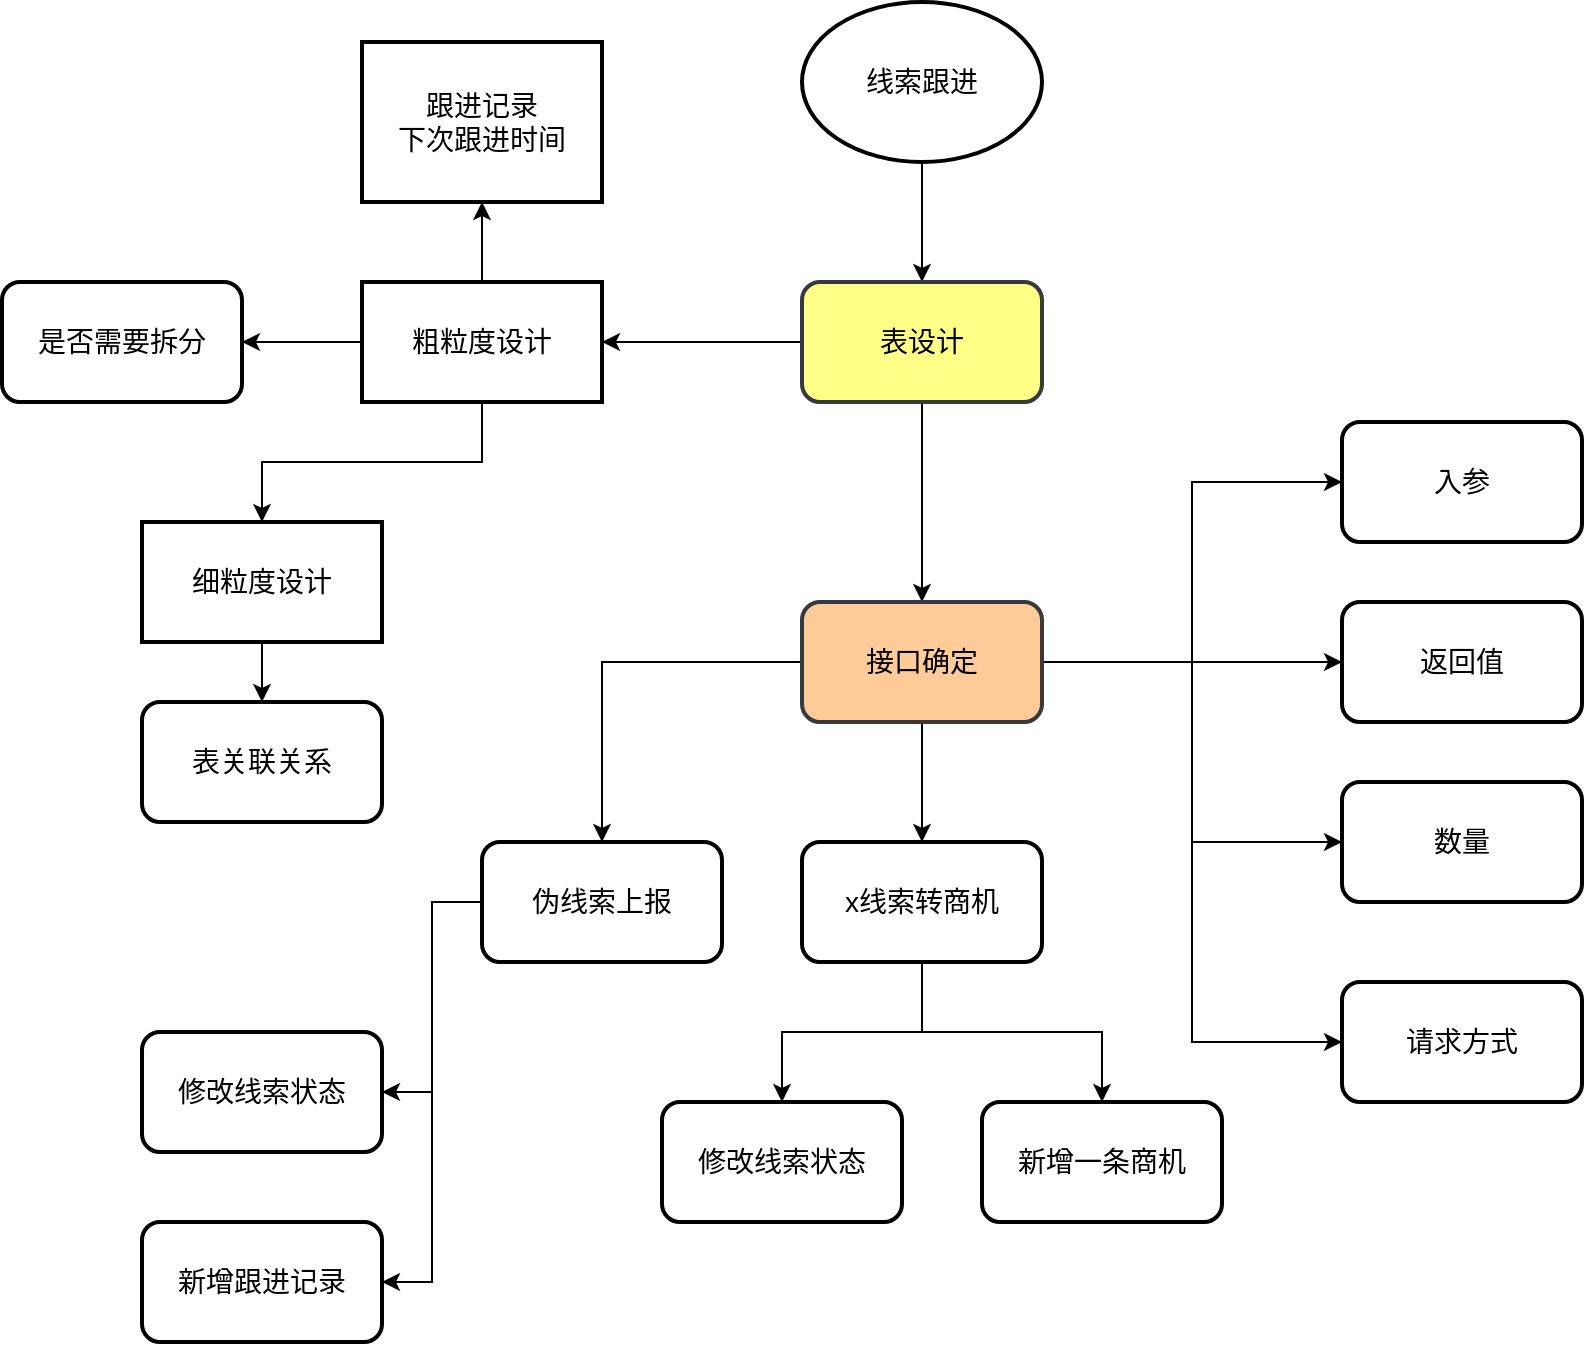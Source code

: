 <mxfile version="19.0.0" type="github">
  <diagram id="-wRhqL7od4DHLkyjhyIS" name="第 1 页">
    <mxGraphModel dx="2028" dy="764" grid="1" gridSize="10" guides="1" tooltips="1" connect="1" arrows="1" fold="1" page="1" pageScale="1" pageWidth="827" pageHeight="1169" math="0" shadow="0">
      <root>
        <mxCell id="0" />
        <mxCell id="1" parent="0" />
        <mxCell id="xj4mAx2ZfgTTv6WEjQ0I-3" style="edgeStyle=orthogonalEdgeStyle;rounded=0;orthogonalLoop=1;jettySize=auto;html=1;fontSize=14;" parent="1" source="xj4mAx2ZfgTTv6WEjQ0I-1" target="xj4mAx2ZfgTTv6WEjQ0I-2" edge="1">
          <mxGeometry relative="1" as="geometry" />
        </mxCell>
        <mxCell id="xj4mAx2ZfgTTv6WEjQ0I-1" value="线索跟进" style="ellipse;whiteSpace=wrap;html=1;strokeWidth=2;fontSize=14;" parent="1" vertex="1">
          <mxGeometry x="320" y="10" width="120" height="80" as="geometry" />
        </mxCell>
        <mxCell id="xj4mAx2ZfgTTv6WEjQ0I-5" style="edgeStyle=orthogonalEdgeStyle;rounded=0;orthogonalLoop=1;jettySize=auto;html=1;fontSize=14;" parent="1" source="xj4mAx2ZfgTTv6WEjQ0I-2" target="xj4mAx2ZfgTTv6WEjQ0I-4" edge="1">
          <mxGeometry relative="1" as="geometry" />
        </mxCell>
        <mxCell id="xj4mAx2ZfgTTv6WEjQ0I-17" style="edgeStyle=orthogonalEdgeStyle;rounded=0;orthogonalLoop=1;jettySize=auto;html=1;fontSize=14;" parent="1" source="xj4mAx2ZfgTTv6WEjQ0I-2" target="xj4mAx2ZfgTTv6WEjQ0I-16" edge="1">
          <mxGeometry relative="1" as="geometry" />
        </mxCell>
        <mxCell id="xj4mAx2ZfgTTv6WEjQ0I-2" value="表设计" style="rounded=1;whiteSpace=wrap;html=1;fontSize=14;strokeWidth=2;fillColor=#ffff88;strokeColor=#36393d;" parent="1" vertex="1">
          <mxGeometry x="320" y="150" width="120" height="60" as="geometry" />
        </mxCell>
        <mxCell id="xj4mAx2ZfgTTv6WEjQ0I-9" style="edgeStyle=orthogonalEdgeStyle;rounded=0;orthogonalLoop=1;jettySize=auto;html=1;entryX=0.5;entryY=0;entryDx=0;entryDy=0;fontSize=14;" parent="1" source="xj4mAx2ZfgTTv6WEjQ0I-4" target="xj4mAx2ZfgTTv6WEjQ0I-8" edge="1">
          <mxGeometry relative="1" as="geometry" />
        </mxCell>
        <mxCell id="xj4mAx2ZfgTTv6WEjQ0I-11" style="edgeStyle=orthogonalEdgeStyle;rounded=0;orthogonalLoop=1;jettySize=auto;html=1;fontSize=14;" parent="1" source="xj4mAx2ZfgTTv6WEjQ0I-4" edge="1">
          <mxGeometry relative="1" as="geometry">
            <mxPoint x="160" y="110" as="targetPoint" />
          </mxGeometry>
        </mxCell>
        <mxCell id="xj4mAx2ZfgTTv6WEjQ0I-15" style="edgeStyle=orthogonalEdgeStyle;rounded=0;orthogonalLoop=1;jettySize=auto;html=1;entryX=1;entryY=0.5;entryDx=0;entryDy=0;fontSize=14;" parent="1" source="xj4mAx2ZfgTTv6WEjQ0I-4" target="xj4mAx2ZfgTTv6WEjQ0I-14" edge="1">
          <mxGeometry relative="1" as="geometry" />
        </mxCell>
        <mxCell id="xj4mAx2ZfgTTv6WEjQ0I-4" value="粗粒度设计" style="rounded=0;whiteSpace=wrap;html=1;fontSize=14;strokeWidth=2;" parent="1" vertex="1">
          <mxGeometry x="100" y="150" width="120" height="60" as="geometry" />
        </mxCell>
        <mxCell id="xj4mAx2ZfgTTv6WEjQ0I-13" style="edgeStyle=orthogonalEdgeStyle;rounded=0;orthogonalLoop=1;jettySize=auto;html=1;fontSize=14;" parent="1" source="xj4mAx2ZfgTTv6WEjQ0I-8" target="xj4mAx2ZfgTTv6WEjQ0I-12" edge="1">
          <mxGeometry relative="1" as="geometry" />
        </mxCell>
        <mxCell id="xj4mAx2ZfgTTv6WEjQ0I-8" value="细粒度设计" style="rounded=0;whiteSpace=wrap;html=1;fontSize=14;strokeWidth=2;" parent="1" vertex="1">
          <mxGeometry x="-10" y="270" width="120" height="60" as="geometry" />
        </mxCell>
        <mxCell id="xj4mAx2ZfgTTv6WEjQ0I-10" value="跟进记录&lt;br&gt;下次跟进时间" style="rounded=0;whiteSpace=wrap;html=1;fontSize=14;strokeWidth=2;" parent="1" vertex="1">
          <mxGeometry x="100" y="30" width="120" height="80" as="geometry" />
        </mxCell>
        <mxCell id="xj4mAx2ZfgTTv6WEjQ0I-12" value="表关联关系" style="rounded=1;whiteSpace=wrap;html=1;fontSize=14;strokeWidth=2;" parent="1" vertex="1">
          <mxGeometry x="-10" y="360" width="120" height="60" as="geometry" />
        </mxCell>
        <mxCell id="xj4mAx2ZfgTTv6WEjQ0I-14" value="是否需要拆分" style="rounded=1;whiteSpace=wrap;html=1;fontSize=14;strokeWidth=2;" parent="1" vertex="1">
          <mxGeometry x="-80" y="150" width="120" height="60" as="geometry" />
        </mxCell>
        <mxCell id="xj4mAx2ZfgTTv6WEjQ0I-22" style="edgeStyle=orthogonalEdgeStyle;rounded=0;orthogonalLoop=1;jettySize=auto;html=1;entryX=0;entryY=0.5;entryDx=0;entryDy=0;fontSize=14;" parent="1" source="xj4mAx2ZfgTTv6WEjQ0I-16" target="xj4mAx2ZfgTTv6WEjQ0I-19" edge="1">
          <mxGeometry relative="1" as="geometry" />
        </mxCell>
        <mxCell id="xj4mAx2ZfgTTv6WEjQ0I-23" style="edgeStyle=orthogonalEdgeStyle;rounded=0;orthogonalLoop=1;jettySize=auto;html=1;entryX=0;entryY=0.5;entryDx=0;entryDy=0;fontSize=14;" parent="1" source="xj4mAx2ZfgTTv6WEjQ0I-16" target="xj4mAx2ZfgTTv6WEjQ0I-20" edge="1">
          <mxGeometry relative="1" as="geometry" />
        </mxCell>
        <mxCell id="xj4mAx2ZfgTTv6WEjQ0I-24" style="edgeStyle=orthogonalEdgeStyle;rounded=0;orthogonalLoop=1;jettySize=auto;html=1;entryX=0;entryY=0.5;entryDx=0;entryDy=0;fontSize=14;" parent="1" source="xj4mAx2ZfgTTv6WEjQ0I-16" target="xj4mAx2ZfgTTv6WEjQ0I-21" edge="1">
          <mxGeometry relative="1" as="geometry" />
        </mxCell>
        <mxCell id="xj4mAx2ZfgTTv6WEjQ0I-26" style="edgeStyle=orthogonalEdgeStyle;rounded=0;orthogonalLoop=1;jettySize=auto;html=1;entryX=0;entryY=0.5;entryDx=0;entryDy=0;fontSize=14;" parent="1" source="xj4mAx2ZfgTTv6WEjQ0I-16" target="xj4mAx2ZfgTTv6WEjQ0I-25" edge="1">
          <mxGeometry relative="1" as="geometry" />
        </mxCell>
        <mxCell id="xj4mAx2ZfgTTv6WEjQ0I-28" style="edgeStyle=orthogonalEdgeStyle;rounded=0;orthogonalLoop=1;jettySize=auto;html=1;entryX=0.5;entryY=0;entryDx=0;entryDy=0;fontSize=14;" parent="1" source="xj4mAx2ZfgTTv6WEjQ0I-16" target="xj4mAx2ZfgTTv6WEjQ0I-27" edge="1">
          <mxGeometry relative="1" as="geometry" />
        </mxCell>
        <mxCell id="xj4mAx2ZfgTTv6WEjQ0I-34" style="edgeStyle=orthogonalEdgeStyle;rounded=0;orthogonalLoop=1;jettySize=auto;html=1;entryX=0.5;entryY=0;entryDx=0;entryDy=0;fontSize=14;" parent="1" source="xj4mAx2ZfgTTv6WEjQ0I-16" target="xj4mAx2ZfgTTv6WEjQ0I-33" edge="1">
          <mxGeometry relative="1" as="geometry" />
        </mxCell>
        <mxCell id="xj4mAx2ZfgTTv6WEjQ0I-16" value="接口确定" style="rounded=1;whiteSpace=wrap;html=1;fontSize=14;strokeWidth=2;fillColor=#ffcc99;strokeColor=#36393d;" parent="1" vertex="1">
          <mxGeometry x="320" y="310" width="120" height="60" as="geometry" />
        </mxCell>
        <mxCell id="xj4mAx2ZfgTTv6WEjQ0I-19" value="入参" style="rounded=1;whiteSpace=wrap;html=1;fontSize=14;strokeWidth=2;" parent="1" vertex="1">
          <mxGeometry x="590" y="220" width="120" height="60" as="geometry" />
        </mxCell>
        <mxCell id="xj4mAx2ZfgTTv6WEjQ0I-20" value="返回值" style="rounded=1;whiteSpace=wrap;html=1;fontSize=14;strokeWidth=2;" parent="1" vertex="1">
          <mxGeometry x="590" y="310" width="120" height="60" as="geometry" />
        </mxCell>
        <mxCell id="xj4mAx2ZfgTTv6WEjQ0I-21" value="数量" style="rounded=1;whiteSpace=wrap;html=1;fontSize=14;strokeWidth=2;" parent="1" vertex="1">
          <mxGeometry x="590" y="400" width="120" height="60" as="geometry" />
        </mxCell>
        <mxCell id="xj4mAx2ZfgTTv6WEjQ0I-25" value="请求方式" style="rounded=1;whiteSpace=wrap;html=1;fontSize=14;strokeWidth=2;" parent="1" vertex="1">
          <mxGeometry x="590" y="500" width="120" height="60" as="geometry" />
        </mxCell>
        <mxCell id="xj4mAx2ZfgTTv6WEjQ0I-30" style="edgeStyle=orthogonalEdgeStyle;rounded=0;orthogonalLoop=1;jettySize=auto;html=1;entryX=1;entryY=0.5;entryDx=0;entryDy=0;fontSize=14;" parent="1" source="xj4mAx2ZfgTTv6WEjQ0I-27" target="xj4mAx2ZfgTTv6WEjQ0I-29" edge="1">
          <mxGeometry relative="1" as="geometry" />
        </mxCell>
        <mxCell id="xj4mAx2ZfgTTv6WEjQ0I-32" style="edgeStyle=orthogonalEdgeStyle;rounded=0;orthogonalLoop=1;jettySize=auto;html=1;entryX=1;entryY=0.5;entryDx=0;entryDy=0;fontSize=14;" parent="1" source="xj4mAx2ZfgTTv6WEjQ0I-27" target="xj4mAx2ZfgTTv6WEjQ0I-31" edge="1">
          <mxGeometry relative="1" as="geometry" />
        </mxCell>
        <mxCell id="xj4mAx2ZfgTTv6WEjQ0I-27" value="伪线索上报" style="rounded=1;whiteSpace=wrap;html=1;fontSize=14;strokeWidth=2;" parent="1" vertex="1">
          <mxGeometry x="160" y="430" width="120" height="60" as="geometry" />
        </mxCell>
        <mxCell id="xj4mAx2ZfgTTv6WEjQ0I-29" value="修改线索状态" style="rounded=1;whiteSpace=wrap;html=1;fontSize=14;strokeWidth=2;" parent="1" vertex="1">
          <mxGeometry x="-10" y="525" width="120" height="60" as="geometry" />
        </mxCell>
        <mxCell id="xj4mAx2ZfgTTv6WEjQ0I-31" value="新增跟进记录" style="rounded=1;whiteSpace=wrap;html=1;fontSize=14;strokeWidth=2;" parent="1" vertex="1">
          <mxGeometry x="-10" y="620" width="120" height="60" as="geometry" />
        </mxCell>
        <mxCell id="xj4mAx2ZfgTTv6WEjQ0I-36" style="edgeStyle=orthogonalEdgeStyle;rounded=0;orthogonalLoop=1;jettySize=auto;html=1;entryX=0.5;entryY=0;entryDx=0;entryDy=0;fontSize=14;" parent="1" source="xj4mAx2ZfgTTv6WEjQ0I-33" target="xj4mAx2ZfgTTv6WEjQ0I-35" edge="1">
          <mxGeometry relative="1" as="geometry" />
        </mxCell>
        <mxCell id="xj4mAx2ZfgTTv6WEjQ0I-38" style="edgeStyle=orthogonalEdgeStyle;rounded=0;orthogonalLoop=1;jettySize=auto;html=1;fontSize=14;" parent="1" source="xj4mAx2ZfgTTv6WEjQ0I-33" target="xj4mAx2ZfgTTv6WEjQ0I-37" edge="1">
          <mxGeometry relative="1" as="geometry" />
        </mxCell>
        <mxCell id="xj4mAx2ZfgTTv6WEjQ0I-33" value="x线索转商机" style="rounded=1;whiteSpace=wrap;html=1;fontSize=14;strokeWidth=2;" parent="1" vertex="1">
          <mxGeometry x="320" y="430" width="120" height="60" as="geometry" />
        </mxCell>
        <mxCell id="xj4mAx2ZfgTTv6WEjQ0I-35" value="修改线索状态" style="rounded=1;whiteSpace=wrap;html=1;fontSize=14;strokeWidth=2;" parent="1" vertex="1">
          <mxGeometry x="250" y="560" width="120" height="60" as="geometry" />
        </mxCell>
        <mxCell id="xj4mAx2ZfgTTv6WEjQ0I-37" value="新增一条商机" style="rounded=1;whiteSpace=wrap;html=1;fontSize=14;strokeWidth=2;" parent="1" vertex="1">
          <mxGeometry x="410" y="560" width="120" height="60" as="geometry" />
        </mxCell>
      </root>
    </mxGraphModel>
  </diagram>
</mxfile>
